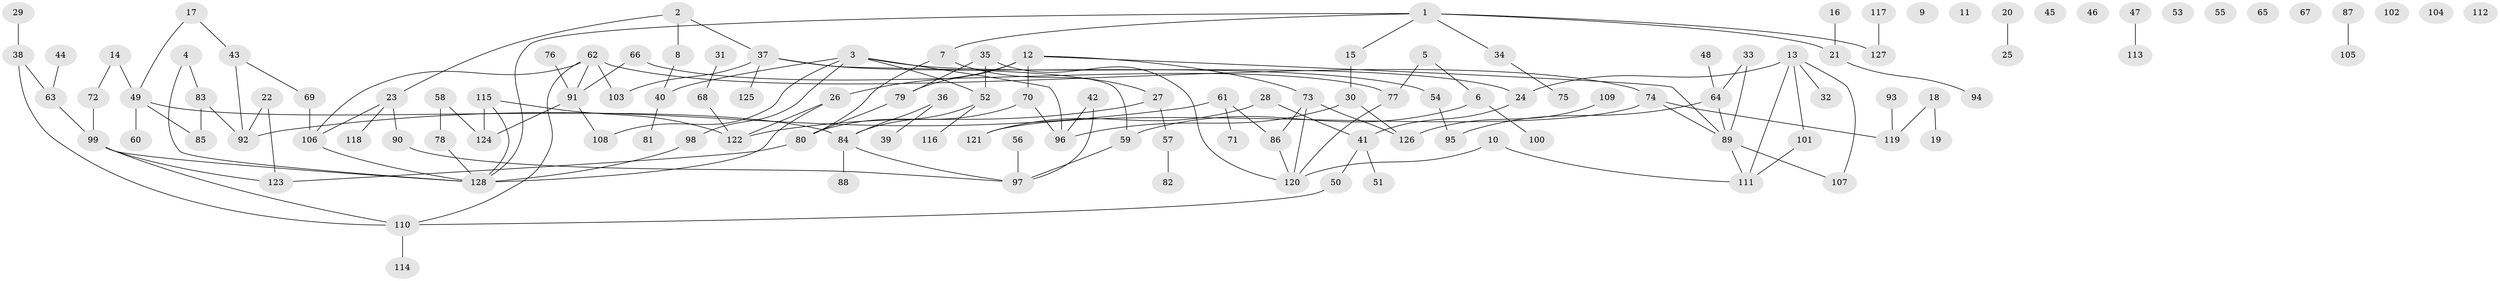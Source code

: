 // coarse degree distribution, {7: 0.057692307692307696, 6: 0.038461538461538464, 3: 0.09615384615384616, 2: 0.19230769230769232, 0: 0.2692307692307692, 4: 0.09615384615384616, 8: 0.038461538461538464, 1: 0.17307692307692307, 5: 0.019230769230769232, 14: 0.019230769230769232}
// Generated by graph-tools (version 1.1) at 2025/16/03/04/25 18:16:45]
// undirected, 128 vertices, 151 edges
graph export_dot {
graph [start="1"]
  node [color=gray90,style=filled];
  1;
  2;
  3;
  4;
  5;
  6;
  7;
  8;
  9;
  10;
  11;
  12;
  13;
  14;
  15;
  16;
  17;
  18;
  19;
  20;
  21;
  22;
  23;
  24;
  25;
  26;
  27;
  28;
  29;
  30;
  31;
  32;
  33;
  34;
  35;
  36;
  37;
  38;
  39;
  40;
  41;
  42;
  43;
  44;
  45;
  46;
  47;
  48;
  49;
  50;
  51;
  52;
  53;
  54;
  55;
  56;
  57;
  58;
  59;
  60;
  61;
  62;
  63;
  64;
  65;
  66;
  67;
  68;
  69;
  70;
  71;
  72;
  73;
  74;
  75;
  76;
  77;
  78;
  79;
  80;
  81;
  82;
  83;
  84;
  85;
  86;
  87;
  88;
  89;
  90;
  91;
  92;
  93;
  94;
  95;
  96;
  97;
  98;
  99;
  100;
  101;
  102;
  103;
  104;
  105;
  106;
  107;
  108;
  109;
  110;
  111;
  112;
  113;
  114;
  115;
  116;
  117;
  118;
  119;
  120;
  121;
  122;
  123;
  124;
  125;
  126;
  127;
  128;
  1 -- 7;
  1 -- 15;
  1 -- 21;
  1 -- 34;
  1 -- 127;
  1 -- 128;
  2 -- 8;
  2 -- 23;
  2 -- 37;
  3 -- 24;
  3 -- 40;
  3 -- 52;
  3 -- 96;
  3 -- 98;
  3 -- 108;
  4 -- 83;
  4 -- 128;
  5 -- 6;
  5 -- 77;
  6 -- 59;
  6 -- 100;
  7 -- 27;
  7 -- 80;
  8 -- 40;
  10 -- 111;
  10 -- 120;
  12 -- 26;
  12 -- 70;
  12 -- 73;
  12 -- 79;
  12 -- 89;
  13 -- 24;
  13 -- 32;
  13 -- 101;
  13 -- 107;
  13 -- 111;
  14 -- 49;
  14 -- 72;
  15 -- 30;
  16 -- 21;
  17 -- 43;
  17 -- 49;
  18 -- 19;
  18 -- 119;
  20 -- 25;
  21 -- 94;
  22 -- 92;
  22 -- 123;
  23 -- 90;
  23 -- 106;
  23 -- 118;
  24 -- 41;
  26 -- 122;
  26 -- 128;
  27 -- 57;
  27 -- 122;
  28 -- 41;
  28 -- 121;
  29 -- 38;
  30 -- 96;
  30 -- 126;
  31 -- 68;
  33 -- 64;
  33 -- 89;
  34 -- 75;
  35 -- 52;
  35 -- 79;
  35 -- 120;
  36 -- 39;
  36 -- 84;
  37 -- 54;
  37 -- 59;
  37 -- 103;
  37 -- 125;
  38 -- 63;
  38 -- 110;
  40 -- 81;
  41 -- 50;
  41 -- 51;
  42 -- 96;
  42 -- 97;
  43 -- 69;
  43 -- 92;
  44 -- 63;
  47 -- 113;
  48 -- 64;
  49 -- 60;
  49 -- 84;
  49 -- 85;
  50 -- 110;
  52 -- 84;
  52 -- 116;
  54 -- 95;
  56 -- 97;
  57 -- 82;
  58 -- 78;
  58 -- 124;
  59 -- 97;
  61 -- 71;
  61 -- 86;
  61 -- 92;
  62 -- 74;
  62 -- 91;
  62 -- 103;
  62 -- 106;
  62 -- 110;
  63 -- 99;
  64 -- 89;
  64 -- 95;
  66 -- 77;
  66 -- 91;
  68 -- 122;
  69 -- 106;
  70 -- 80;
  70 -- 96;
  72 -- 99;
  73 -- 86;
  73 -- 120;
  73 -- 126;
  74 -- 89;
  74 -- 119;
  74 -- 121;
  76 -- 91;
  77 -- 120;
  78 -- 128;
  79 -- 80;
  80 -- 123;
  83 -- 85;
  83 -- 92;
  84 -- 88;
  84 -- 97;
  86 -- 120;
  87 -- 105;
  89 -- 107;
  89 -- 111;
  90 -- 97;
  91 -- 108;
  91 -- 124;
  93 -- 119;
  98 -- 128;
  99 -- 110;
  99 -- 123;
  99 -- 128;
  101 -- 111;
  106 -- 128;
  109 -- 126;
  110 -- 114;
  115 -- 122;
  115 -- 124;
  115 -- 128;
  117 -- 127;
}

